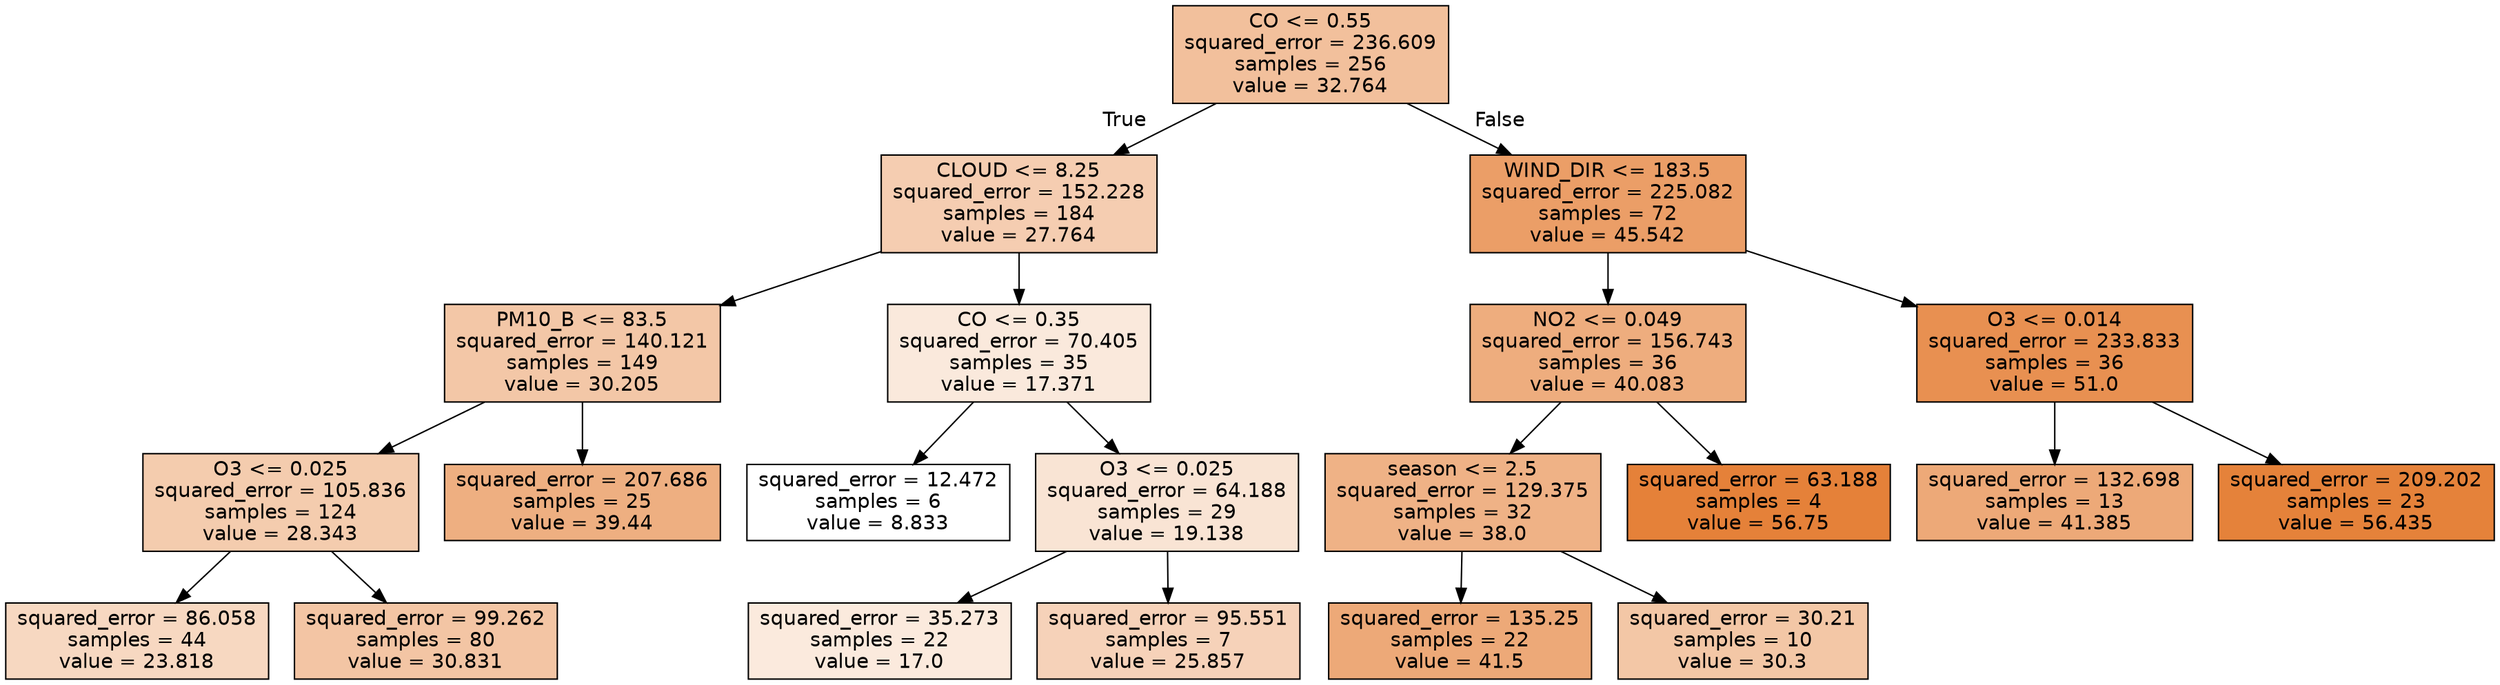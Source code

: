 digraph Tree {
node [shape=box, style="filled", color="black", fontname="helvetica"] ;
edge [fontname="helvetica"] ;
0 [label="CO <= 0.55\nsquared_error = 236.609\nsamples = 256\nvalue = 32.764", fillcolor="#f2c09c"] ;
1 [label="CLOUD <= 8.25\nsquared_error = 152.228\nsamples = 184\nvalue = 27.764", fillcolor="#f5cdb1"] ;
0 -> 1 [labeldistance=2.5, labelangle=45, headlabel="True"] ;
2 [label="PM10_B <= 83.5\nsquared_error = 140.121\nsamples = 149\nvalue = 30.205", fillcolor="#f3c7a7"] ;
1 -> 2 ;
3 [label="O3 <= 0.025\nsquared_error = 105.836\nsamples = 124\nvalue = 28.343", fillcolor="#f4ccae"] ;
2 -> 3 ;
4 [label="squared_error = 86.058\nsamples = 44\nvalue = 23.818", fillcolor="#f7d8c1"] ;
3 -> 4 ;
5 [label="squared_error = 99.262\nsamples = 80\nvalue = 30.831", fillcolor="#f3c5a4"] ;
3 -> 5 ;
6 [label="squared_error = 207.686\nsamples = 25\nvalue = 39.44", fillcolor="#eeaf81"] ;
2 -> 6 ;
7 [label="CO <= 0.35\nsquared_error = 70.405\nsamples = 35\nvalue = 17.371", fillcolor="#fae9dc"] ;
1 -> 7 ;
8 [label="squared_error = 12.472\nsamples = 6\nvalue = 8.833", fillcolor="#ffffff"] ;
7 -> 8 ;
9 [label="O3 <= 0.025\nsquared_error = 64.188\nsamples = 29\nvalue = 19.138", fillcolor="#f9e4d4"] ;
7 -> 9 ;
10 [label="squared_error = 35.273\nsamples = 22\nvalue = 17.0", fillcolor="#fbeadd"] ;
9 -> 10 ;
11 [label="squared_error = 95.551\nsamples = 7\nvalue = 25.857", fillcolor="#f6d2b9"] ;
9 -> 11 ;
12 [label="WIND_DIR <= 183.5\nsquared_error = 225.082\nsamples = 72\nvalue = 45.542", fillcolor="#eb9e67"] ;
0 -> 12 [labeldistance=2.5, labelangle=-45, headlabel="False"] ;
13 [label="NO2 <= 0.049\nsquared_error = 156.743\nsamples = 36\nvalue = 40.083", fillcolor="#eead7e"] ;
12 -> 13 ;
14 [label="season <= 2.5\nsquared_error = 129.375\nsamples = 32\nvalue = 38.0", fillcolor="#efb286"] ;
13 -> 14 ;
15 [label="squared_error = 135.25\nsamples = 22\nvalue = 41.5", fillcolor="#eda978"] ;
14 -> 15 ;
16 [label="squared_error = 30.21\nsamples = 10\nvalue = 30.3", fillcolor="#f3c7a6"] ;
14 -> 16 ;
17 [label="squared_error = 63.188\nsamples = 4\nvalue = 56.75", fillcolor="#e58139"] ;
13 -> 17 ;
18 [label="O3 <= 0.014\nsquared_error = 233.833\nsamples = 36\nvalue = 51.0", fillcolor="#e89051"] ;
12 -> 18 ;
19 [label="squared_error = 132.698\nsamples = 13\nvalue = 41.385", fillcolor="#eda978"] ;
18 -> 19 ;
20 [label="squared_error = 209.202\nsamples = 23\nvalue = 56.435", fillcolor="#e5823a"] ;
18 -> 20 ;
}